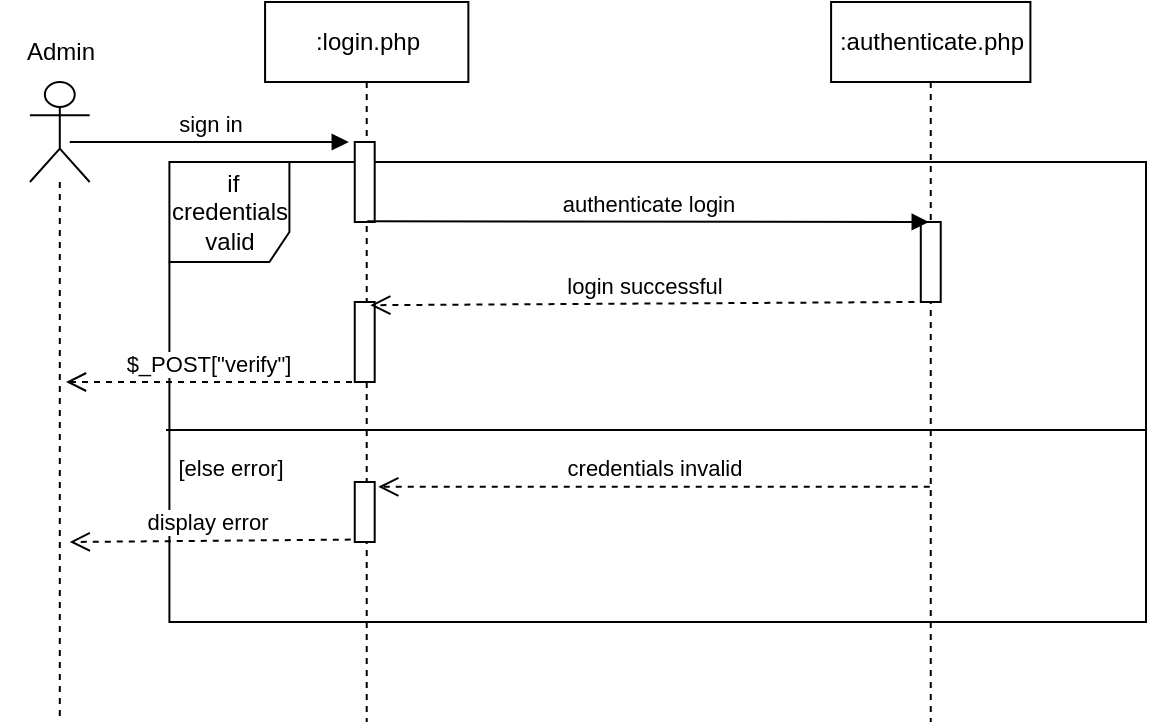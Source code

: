 <mxfile version="21.2.8" type="device">
  <diagram id="p1WFtV5cTaJLbCV86L4F" name="Page-1">
    <mxGraphModel dx="1276" dy="614" grid="1" gridSize="10" guides="1" tooltips="1" connect="1" arrows="1" fold="1" page="1" pageScale="1" pageWidth="1169" pageHeight="827" math="0" shadow="0">
      <root>
        <mxCell id="0" />
        <mxCell id="1" parent="0" />
        <mxCell id="49e-vyl0rufsKb5xzogM-1" value="" style="group" parent="1" vertex="1" connectable="0">
          <mxGeometry x="297" y="240" width="573" height="360" as="geometry" />
        </mxCell>
        <mxCell id="BHGGA8FH1MstIcf6RSHf-29" value="&amp;nbsp;if credentials valid" style="shape=umlFrame;whiteSpace=wrap;html=1;width=60;height=50;" parent="49e-vyl0rufsKb5xzogM-1" vertex="1">
          <mxGeometry x="84.704" y="80" width="488.296" height="230" as="geometry" />
        </mxCell>
        <mxCell id="BHGGA8FH1MstIcf6RSHf-16" value=":login.php" style="shape=umlLifeline;perimeter=lifelinePerimeter;whiteSpace=wrap;html=1;container=1;collapsible=0;recursiveResize=0;outlineConnect=0;" parent="49e-vyl0rufsKb5xzogM-1" vertex="1">
          <mxGeometry x="132.537" width="101.645" height="360" as="geometry" />
        </mxCell>
        <mxCell id="BHGGA8FH1MstIcf6RSHf-17" value="" style="html=1;points=[];perimeter=orthogonalPerimeter;" parent="BHGGA8FH1MstIcf6RSHf-16" vertex="1">
          <mxGeometry x="44.843" y="70" width="9.965" height="40" as="geometry" />
        </mxCell>
        <mxCell id="BHGGA8FH1MstIcf6RSHf-36" value="" style="html=1;points=[];perimeter=orthogonalPerimeter;" parent="BHGGA8FH1MstIcf6RSHf-16" vertex="1">
          <mxGeometry x="44.843" y="150" width="9.965" height="40" as="geometry" />
        </mxCell>
        <mxCell id="BHGGA8FH1MstIcf6RSHf-35" value="" style="html=1;points=[];perimeter=orthogonalPerimeter;" parent="BHGGA8FH1MstIcf6RSHf-16" vertex="1">
          <mxGeometry x="44.843" y="240" width="9.965" height="30" as="geometry" />
        </mxCell>
        <mxCell id="BHGGA8FH1MstIcf6RSHf-38" value="display error&amp;nbsp;" style="html=1;verticalAlign=bottom;endArrow=open;dashed=1;endSize=8;rounded=0;elbow=vertical;exitX=-0.2;exitY=0.96;exitDx=0;exitDy=0;exitPerimeter=0;" parent="BHGGA8FH1MstIcf6RSHf-16" source="BHGGA8FH1MstIcf6RSHf-35" edge="1">
          <mxGeometry x="0.004" relative="1" as="geometry">
            <mxPoint x="25.411" y="270.0" as="sourcePoint" />
            <mxPoint x="-97.659" y="270" as="targetPoint" />
            <mxPoint as="offset" />
          </mxGeometry>
        </mxCell>
        <mxCell id="BHGGA8FH1MstIcf6RSHf-27" value=":authenticate.php" style="shape=umlLifeline;perimeter=lifelinePerimeter;whiteSpace=wrap;html=1;container=1;collapsible=0;recursiveResize=0;outlineConnect=0;" parent="49e-vyl0rufsKb5xzogM-1" vertex="1">
          <mxGeometry x="415.55" width="99.652" height="360" as="geometry" />
        </mxCell>
        <mxCell id="BHGGA8FH1MstIcf6RSHf-23" value="" style="html=1;points=[];perimeter=orthogonalPerimeter;" parent="BHGGA8FH1MstIcf6RSHf-27" vertex="1">
          <mxGeometry x="44.843" y="110" width="9.965" height="40" as="geometry" />
        </mxCell>
        <mxCell id="BHGGA8FH1MstIcf6RSHf-22" value="authenticate login" style="html=1;verticalAlign=bottom;endArrow=block;rounded=0;elbow=vertical;entryX=0.4;entryY=0;entryDx=0;entryDy=0;entryPerimeter=0;exitX=0.62;exitY=0.99;exitDx=0;exitDy=0;exitPerimeter=0;" parent="49e-vyl0rufsKb5xzogM-1" source="BHGGA8FH1MstIcf6RSHf-17" target="BHGGA8FH1MstIcf6RSHf-23" edge="1">
          <mxGeometry width="80" relative="1" as="geometry">
            <mxPoint x="214.252" y="100" as="sourcePoint" />
            <mxPoint x="497.264" y="120" as="targetPoint" />
          </mxGeometry>
        </mxCell>
        <mxCell id="BHGGA8FH1MstIcf6RSHf-28" value="login successful" style="html=1;verticalAlign=bottom;endArrow=open;dashed=1;endSize=8;rounded=0;elbow=vertical;exitX=-0.32;exitY=1;exitDx=0;exitDy=0;exitPerimeter=0;entryX=0.78;entryY=0.04;entryDx=0;entryDy=0;entryPerimeter=0;" parent="49e-vyl0rufsKb5xzogM-1" source="BHGGA8FH1MstIcf6RSHf-23" target="BHGGA8FH1MstIcf6RSHf-36" edge="1">
          <mxGeometry x="-0.003" relative="1" as="geometry">
            <mxPoint x="383.661" y="160" as="sourcePoint" />
            <mxPoint x="184.357" y="160" as="targetPoint" />
            <mxPoint as="offset" />
          </mxGeometry>
        </mxCell>
        <mxCell id="BHGGA8FH1MstIcf6RSHf-30" value="" style="line;strokeWidth=1;fillColor=none;align=left;verticalAlign=middle;spacingTop=-1;spacingLeft=3;spacingRight=3;rotatable=0;labelPosition=right;points=[];portConstraint=eastwest;strokeColor=inherit;" parent="49e-vyl0rufsKb5xzogM-1" vertex="1">
          <mxGeometry x="84.704" y="210" width="488.296" height="8" as="geometry" />
        </mxCell>
        <mxCell id="BHGGA8FH1MstIcf6RSHf-33" value="[else error]" style="text;html=1;align=center;verticalAlign=middle;resizable=0;points=[];autosize=1;strokeColor=none;fillColor=none;fontSize=11;" parent="49e-vyl0rufsKb5xzogM-1" vertex="1">
          <mxGeometry x="74.739" y="218" width="80" height="30" as="geometry" />
        </mxCell>
        <mxCell id="BHGGA8FH1MstIcf6RSHf-34" value="credentials invalid" style="html=1;verticalAlign=bottom;endArrow=open;dashed=1;endSize=8;rounded=0;elbow=vertical;entryX=1.18;entryY=0.08;entryDx=0;entryDy=0;entryPerimeter=0;" parent="49e-vyl0rufsKb5xzogM-1" source="BHGGA8FH1MstIcf6RSHf-27" target="BHGGA8FH1MstIcf6RSHf-35" edge="1">
          <mxGeometry x="-0.003" relative="1" as="geometry">
            <mxPoint x="463.383" y="280" as="sourcePoint" />
            <mxPoint x="214.252" y="270" as="targetPoint" />
            <mxPoint as="offset" />
          </mxGeometry>
        </mxCell>
        <mxCell id="BHGGA8FH1MstIcf6RSHf-39" value="" style="group" parent="49e-vyl0rufsKb5xzogM-1" vertex="1" connectable="0">
          <mxGeometry width="59.791" height="360" as="geometry" />
        </mxCell>
        <mxCell id="mJ_MDuSwQOCXob1QKFZ1-4" value="" style="shape=umlLifeline;participant=umlActor;perimeter=lifelinePerimeter;whiteSpace=wrap;html=1;container=1;collapsible=0;recursiveResize=0;verticalAlign=top;spacingTop=36;outlineConnect=0;fontFamily=Helvetica;fontSize=12;fontColor=default;align=center;strokeColor=default;fillColor=default;size=50;" parent="BHGGA8FH1MstIcf6RSHf-39" vertex="1">
          <mxGeometry x="14.948" y="40" width="29.896" height="320" as="geometry" />
        </mxCell>
        <mxCell id="BHGGA8FH1MstIcf6RSHf-21" value="sign in" style="html=1;verticalAlign=bottom;endArrow=block;rounded=0;elbow=vertical;" parent="mJ_MDuSwQOCXob1QKFZ1-4" edge="1">
          <mxGeometry width="80" relative="1" as="geometry">
            <mxPoint x="19.93" y="30" as="sourcePoint" />
            <mxPoint x="159.443" y="30" as="targetPoint" />
          </mxGeometry>
        </mxCell>
        <mxCell id="BHGGA8FH1MstIcf6RSHf-15" value="Admin" style="text;html=1;align=center;verticalAlign=middle;resizable=0;points=[];autosize=1;strokeColor=none;fillColor=none;" parent="BHGGA8FH1MstIcf6RSHf-39" vertex="1">
          <mxGeometry y="10" width="60" height="30" as="geometry" />
        </mxCell>
        <mxCell id="Y0D1h6bphpQegJsMHJ2q-1" value="$_POST[&quot;verify&quot;]" style="html=1;verticalAlign=bottom;endArrow=open;dashed=1;endSize=8;rounded=0;elbow=vertical;exitX=-0.5;exitY=0.89;exitDx=0;exitDy=0;exitPerimeter=0;" edge="1" parent="49e-vyl0rufsKb5xzogM-1">
          <mxGeometry x="0.004" relative="1" as="geometry">
            <mxPoint x="176" y="190" as="sourcePoint" />
            <mxPoint x="33" y="190" as="targetPoint" />
            <mxPoint as="offset" />
          </mxGeometry>
        </mxCell>
        <mxCell id="49e-vyl0rufsKb5xzogM-2" value="" style="line;strokeWidth=1;fillColor=none;align=left;verticalAlign=middle;spacingTop=-1;spacingLeft=3;spacingRight=3;rotatable=0;labelPosition=right;points=[];portConstraint=eastwest;strokeColor=inherit;" parent="1" vertex="1">
          <mxGeometry x="380" y="450" width="490" height="8" as="geometry" />
        </mxCell>
      </root>
    </mxGraphModel>
  </diagram>
</mxfile>
